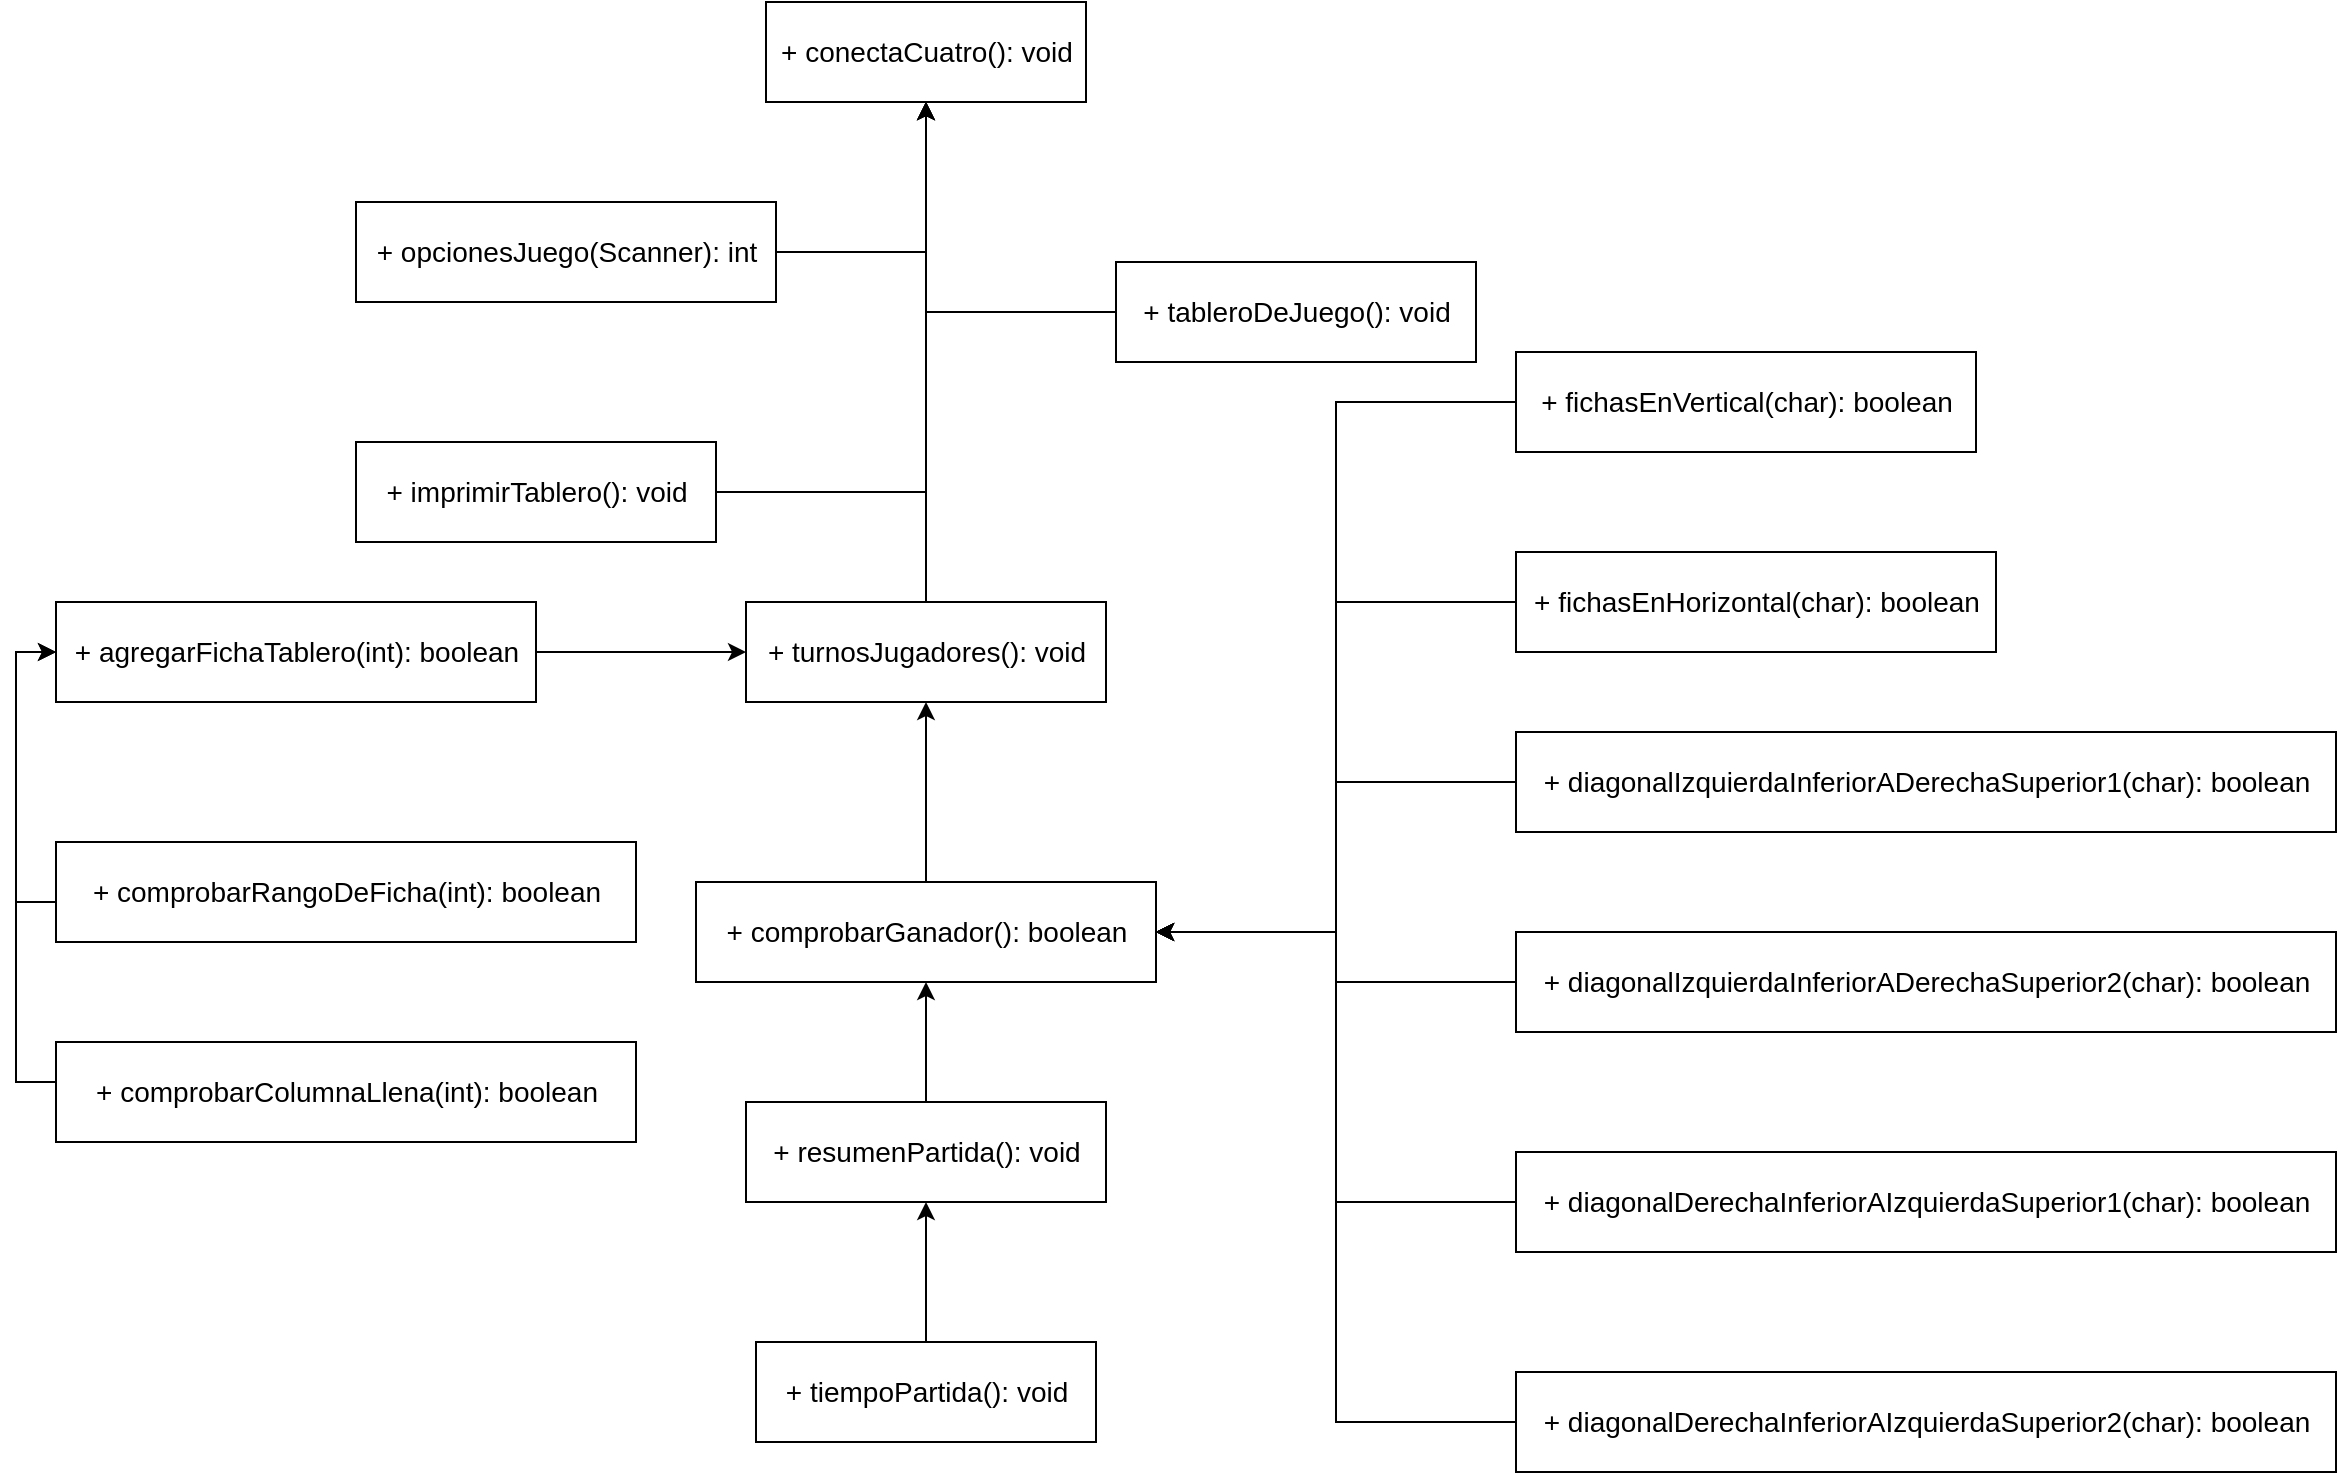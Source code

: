 <mxfile version="20.5.3" type="embed"><diagram id="niHMEKWpn7_BpTSVb3m_" name="Page-1"><mxGraphModel dx="2656" dy="2301" grid="1" gridSize="10" guides="1" tooltips="1" connect="1" arrows="1" fold="1" page="0" pageScale="1" pageWidth="827" pageHeight="1169" background="none" math="0" shadow="0"><root><mxCell id="0"/><mxCell id="1" parent="0"/><mxCell id="2" value="&lt;span style=&quot;font-size: 14px; text-align: left;&quot;&gt;+ conectaCuatro(): void&lt;/span&gt;" style="html=1;" parent="1" vertex="1"><mxGeometry x="-715" y="-1440" width="160" height="50" as="geometry"/></mxCell><mxCell id="51" style="edgeStyle=orthogonalEdgeStyle;rounded=0;orthogonalLoop=1;jettySize=auto;html=1;entryX=0;entryY=0.5;entryDx=0;entryDy=0;" parent="1" source="3" target="4" edge="1"><mxGeometry relative="1" as="geometry"><Array as="points"><mxPoint x="-1090" y="-990"/><mxPoint x="-1090" y="-1115"/></Array></mxGeometry></mxCell><mxCell id="3" value="&lt;span style=&quot;font-size: 14px; text-align: left;&quot;&gt;+ comprobarRangoDeFicha(int): boolean&lt;/span&gt;" style="html=1;" parent="1" vertex="1"><mxGeometry x="-1070" y="-1020" width="290" height="50" as="geometry"/></mxCell><mxCell id="49" style="edgeStyle=orthogonalEdgeStyle;rounded=0;orthogonalLoop=1;jettySize=auto;html=1;entryX=0;entryY=0.5;entryDx=0;entryDy=0;" parent="1" source="4" target="12" edge="1"><mxGeometry relative="1" as="geometry"/></mxCell><mxCell id="4" value="&lt;span style=&quot;font-size: 14px; text-align: left;&quot;&gt;+ agregarFichaTablero(int): boolean&lt;/span&gt;" style="html=1;" parent="1" vertex="1"><mxGeometry x="-1070" y="-1140" width="240" height="50" as="geometry"/></mxCell><mxCell id="29" style="edgeStyle=orthogonalEdgeStyle;rounded=0;orthogonalLoop=1;jettySize=auto;html=1;entryX=1;entryY=0.5;entryDx=0;entryDy=0;" parent="1" source="5" target="8" edge="1"><mxGeometry relative="1" as="geometry"/></mxCell><mxCell id="5" value="&lt;span style=&quot;font-size: 14px; text-align: left;&quot;&gt;+ fichasEnVertical(char): boolean&lt;/span&gt;" style="html=1;" parent="1" vertex="1"><mxGeometry x="-340" y="-1265" width="230" height="50" as="geometry"/></mxCell><mxCell id="36" style="edgeStyle=orthogonalEdgeStyle;rounded=0;orthogonalLoop=1;jettySize=auto;html=1;entryX=1;entryY=0.5;entryDx=0;entryDy=0;" parent="1" source="6" target="8" edge="1"><mxGeometry relative="1" as="geometry"/></mxCell><mxCell id="6" value="&lt;span style=&quot;font-size: 14px; text-align: left;&quot;&gt;+ fichasEnHorizontal(char): boolean&lt;/span&gt;" style="html=1;" parent="1" vertex="1"><mxGeometry x="-340" y="-1165" width="240" height="50" as="geometry"/></mxCell><mxCell id="46" style="edgeStyle=orthogonalEdgeStyle;rounded=0;orthogonalLoop=1;jettySize=auto;html=1;entryX=0.5;entryY=1;entryDx=0;entryDy=0;" parent="1" source="8" target="12" edge="1"><mxGeometry relative="1" as="geometry"/></mxCell><mxCell id="8" value="&lt;span style=&quot;font-size: 14px; text-align: left;&quot;&gt;+ comprobarGanador(): boolean&lt;/span&gt;" style="html=1;" parent="1" vertex="1"><mxGeometry x="-750" y="-1000" width="230" height="50" as="geometry"/></mxCell><mxCell id="30" style="edgeStyle=orthogonalEdgeStyle;rounded=0;orthogonalLoop=1;jettySize=auto;html=1;entryX=1;entryY=0.5;entryDx=0;entryDy=0;" parent="1" source="9" target="8" edge="1"><mxGeometry relative="1" as="geometry"/></mxCell><mxCell id="9" value="&lt;span style=&quot;font-size: 14px; text-align: left;&quot;&gt;+ diagonalDerechaInferiorAIzquierdaSuperior2(char): boolean&lt;/span&gt;" style="html=1;" parent="1" vertex="1"><mxGeometry x="-340" y="-755" width="410" height="50" as="geometry"/></mxCell><mxCell id="47" style="edgeStyle=orthogonalEdgeStyle;rounded=0;orthogonalLoop=1;jettySize=auto;html=1;entryX=0.5;entryY=1;entryDx=0;entryDy=0;" parent="1" source="10" target="8" edge="1"><mxGeometry relative="1" as="geometry"/></mxCell><mxCell id="10" value="&lt;span style=&quot;font-size: 14px; text-align: left;&quot;&gt;+ resumenPartida(): void&lt;/span&gt;" style="html=1;" parent="1" vertex="1"><mxGeometry x="-725" y="-890" width="180" height="50" as="geometry"/></mxCell><mxCell id="22" style="edgeStyle=orthogonalEdgeStyle;rounded=0;orthogonalLoop=1;jettySize=auto;html=1;entryX=0.5;entryY=1;entryDx=0;entryDy=0;" parent="1" source="11" target="2" edge="1"><mxGeometry relative="1" as="geometry"/></mxCell><mxCell id="11" value="&lt;span style=&quot;font-size: 14px; text-align: left;&quot;&gt;+ imprimirTablero(): void&lt;/span&gt;" style="html=1;" parent="1" vertex="1"><mxGeometry x="-920" y="-1220" width="180" height="50" as="geometry"/></mxCell><mxCell id="23" style="edgeStyle=orthogonalEdgeStyle;rounded=0;orthogonalLoop=1;jettySize=auto;html=1;entryX=0.5;entryY=1;entryDx=0;entryDy=0;" parent="1" source="12" target="2" edge="1"><mxGeometry relative="1" as="geometry"/></mxCell><mxCell id="12" value="&lt;span style=&quot;font-size: 14px; text-align: left;&quot;&gt;+ turnosJugadores(): void&lt;/span&gt;" style="html=1;" parent="1" vertex="1"><mxGeometry x="-725" y="-1140" width="180" height="50" as="geometry"/></mxCell><mxCell id="37" style="edgeStyle=orthogonalEdgeStyle;rounded=0;orthogonalLoop=1;jettySize=auto;html=1;entryX=0.5;entryY=1;entryDx=0;entryDy=0;" parent="1" source="13" target="10" edge="1"><mxGeometry relative="1" as="geometry"/></mxCell><mxCell id="13" value="&lt;span style=&quot;font-size: 14px; text-align: left;&quot;&gt;+ tiempoPartida(): void&lt;/span&gt;" style="html=1;" parent="1" vertex="1"><mxGeometry x="-720" y="-770" width="170" height="50" as="geometry"/></mxCell><mxCell id="20" style="edgeStyle=orthogonalEdgeStyle;rounded=0;orthogonalLoop=1;jettySize=auto;html=1;entryX=0.5;entryY=1;entryDx=0;entryDy=0;" parent="1" source="14" target="2" edge="1"><mxGeometry relative="1" as="geometry"><Array as="points"><mxPoint x="-635" y="-1315"/></Array></mxGeometry></mxCell><mxCell id="14" value="&lt;span style=&quot;font-size: 14px; text-align: left;&quot;&gt;+ opcionesJuego(Scanner): int&lt;/span&gt;" style="html=1;" parent="1" vertex="1"><mxGeometry x="-920" y="-1340" width="210" height="50" as="geometry"/></mxCell><mxCell id="31" style="edgeStyle=orthogonalEdgeStyle;rounded=0;orthogonalLoop=1;jettySize=auto;html=1;entryX=1;entryY=0.5;entryDx=0;entryDy=0;" parent="1" source="15" target="8" edge="1"><mxGeometry relative="1" as="geometry"/></mxCell><mxCell id="15" value="&lt;span style=&quot;font-size: 14px; text-align: left;&quot;&gt;+ diagonalDerechaInferiorAIzquierdaSuperior1(char): boolean&lt;/span&gt;" style="html=1;" parent="1" vertex="1"><mxGeometry x="-340" y="-865" width="410" height="50" as="geometry"/></mxCell><mxCell id="33" style="edgeStyle=orthogonalEdgeStyle;rounded=0;orthogonalLoop=1;jettySize=auto;html=1;entryX=1;entryY=0.5;entryDx=0;entryDy=0;" parent="1" source="16" target="8" edge="1"><mxGeometry relative="1" as="geometry"/></mxCell><mxCell id="16" value="&lt;span style=&quot;font-size: 14px; text-align: left;&quot;&gt;+ diagonalIzquierdaInferiorADerechaSuperior1(char): boolean&lt;/span&gt;" style="html=1;" parent="1" vertex="1"><mxGeometry x="-340" y="-1075" width="410" height="50" as="geometry"/></mxCell><mxCell id="32" style="edgeStyle=orthogonalEdgeStyle;rounded=0;orthogonalLoop=1;jettySize=auto;html=1;entryX=1;entryY=0.5;entryDx=0;entryDy=0;" parent="1" source="17" target="8" edge="1"><mxGeometry relative="1" as="geometry"/></mxCell><mxCell id="17" value="&lt;span style=&quot;font-size: 14px; text-align: left;&quot;&gt;+ diagonalIzquierdaInferiorADerechaSuperior2(char): boolean&lt;/span&gt;" style="html=1;" parent="1" vertex="1"><mxGeometry x="-340" y="-975" width="410" height="50" as="geometry"/></mxCell><mxCell id="21" style="edgeStyle=orthogonalEdgeStyle;rounded=0;orthogonalLoop=1;jettySize=auto;html=1;entryX=0.5;entryY=1;entryDx=0;entryDy=0;" parent="1" source="18" target="2" edge="1"><mxGeometry relative="1" as="geometry"/></mxCell><mxCell id="18" value="&lt;span style=&quot;font-size: 14px; text-align: left;&quot;&gt;+ tableroDeJuego(): void&lt;/span&gt;" style="html=1;" parent="1" vertex="1"><mxGeometry x="-540" y="-1310" width="180" height="50" as="geometry"/></mxCell><mxCell id="50" style="edgeStyle=orthogonalEdgeStyle;rounded=0;orthogonalLoop=1;jettySize=auto;html=1;entryX=0;entryY=0.5;entryDx=0;entryDy=0;" parent="1" source="19" target="4" edge="1"><mxGeometry relative="1" as="geometry"><Array as="points"><mxPoint x="-1090" y="-900"/><mxPoint x="-1090" y="-1115"/></Array></mxGeometry></mxCell><mxCell id="19" value="&lt;span style=&quot;font-size: 14px; text-align: left;&quot;&gt;+ comprobarColumnaLlena(int): boolean&lt;/span&gt;" style="html=1;" parent="1" vertex="1"><mxGeometry x="-1070" y="-920" width="290" height="50" as="geometry"/></mxCell></root></mxGraphModel></diagram></mxfile>